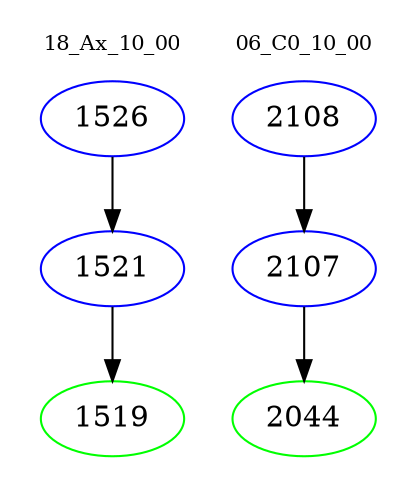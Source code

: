 digraph{
subgraph cluster_0 {
color = white
label = "18_Ax_10_00";
fontsize=10;
T0_1526 [label="1526", color="blue"]
T0_1526 -> T0_1521 [color="black"]
T0_1521 [label="1521", color="blue"]
T0_1521 -> T0_1519 [color="black"]
T0_1519 [label="1519", color="green"]
}
subgraph cluster_1 {
color = white
label = "06_C0_10_00";
fontsize=10;
T1_2108 [label="2108", color="blue"]
T1_2108 -> T1_2107 [color="black"]
T1_2107 [label="2107", color="blue"]
T1_2107 -> T1_2044 [color="black"]
T1_2044 [label="2044", color="green"]
}
}
